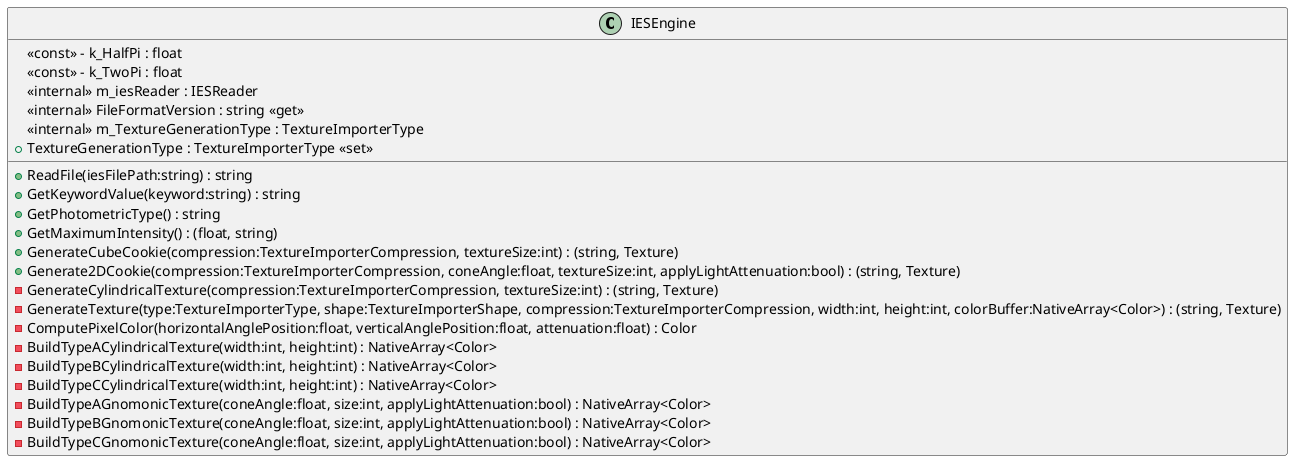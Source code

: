 @startuml
class IESEngine {
    <<const>> - k_HalfPi : float
    <<const>> - k_TwoPi : float
    <<internal>> m_iesReader : IESReader
    <<internal>> FileFormatVersion : string <<get>>
    <<internal>> m_TextureGenerationType : TextureImporterType
    + TextureGenerationType : TextureImporterType <<set>>
    + ReadFile(iesFilePath:string) : string
    + GetKeywordValue(keyword:string) : string
    + GetPhotometricType() : string
    + GetMaximumIntensity() : (float, string)
    + GenerateCubeCookie(compression:TextureImporterCompression, textureSize:int) : (string, Texture)
    + Generate2DCookie(compression:TextureImporterCompression, coneAngle:float, textureSize:int, applyLightAttenuation:bool) : (string, Texture)
    - GenerateCylindricalTexture(compression:TextureImporterCompression, textureSize:int) : (string, Texture)
    - GenerateTexture(type:TextureImporterType, shape:TextureImporterShape, compression:TextureImporterCompression, width:int, height:int, colorBuffer:NativeArray<Color>) : (string, Texture)
    - ComputePixelColor(horizontalAnglePosition:float, verticalAnglePosition:float, attenuation:float) : Color
    - BuildTypeACylindricalTexture(width:int, height:int) : NativeArray<Color>
    - BuildTypeBCylindricalTexture(width:int, height:int) : NativeArray<Color>
    - BuildTypeCCylindricalTexture(width:int, height:int) : NativeArray<Color>
    - BuildTypeAGnomonicTexture(coneAngle:float, size:int, applyLightAttenuation:bool) : NativeArray<Color>
    - BuildTypeBGnomonicTexture(coneAngle:float, size:int, applyLightAttenuation:bool) : NativeArray<Color>
    - BuildTypeCGnomonicTexture(coneAngle:float, size:int, applyLightAttenuation:bool) : NativeArray<Color>
}
@enduml
